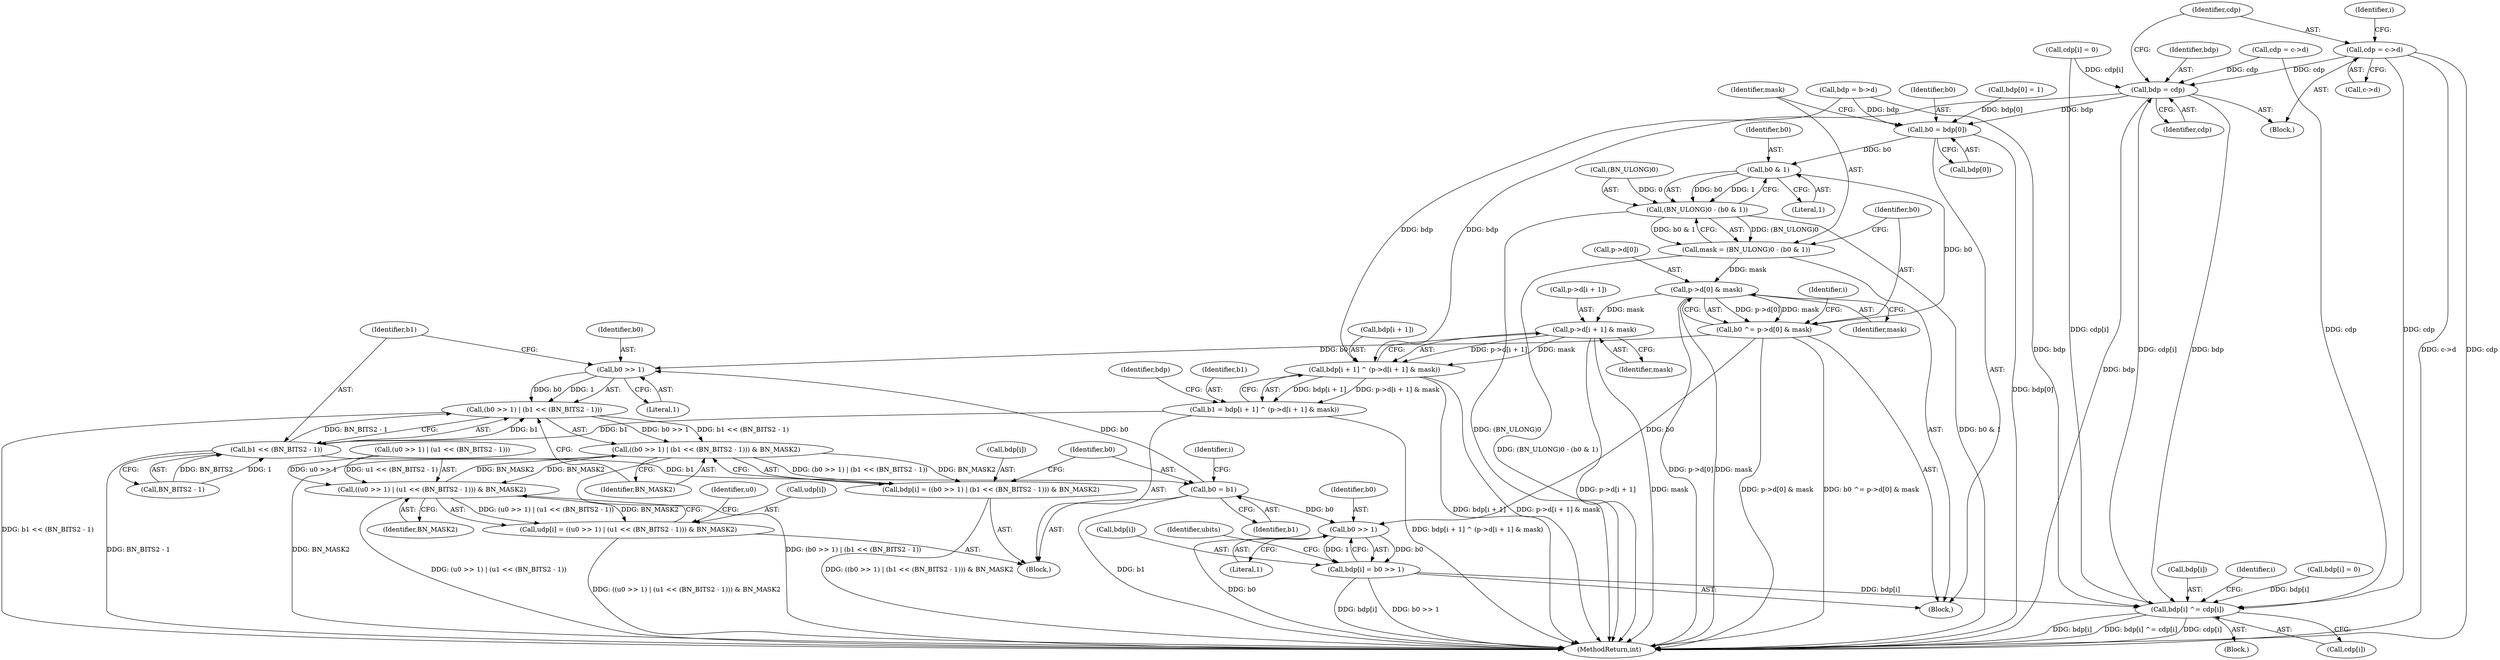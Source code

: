 digraph "0_openssl_4924b37ee01f71ae19c94a8934b80eeb2f677932@pointer" {
"1000500" [label="(Call,cdp = c->d)"];
"1000497" [label="(Call,bdp = cdp)"];
"1000327" [label="(Call,b0 = bdp[0])"];
"1000338" [label="(Call,b0 & 1)"];
"1000334" [label="(Call,(BN_ULONG)0 - (b0 & 1))"];
"1000332" [label="(Call,mask = (BN_ULONG)0 - (b0 & 1))"];
"1000343" [label="(Call,p->d[0] & mask)"];
"1000341" [label="(Call,b0 ^= p->d[0] & mask)"];
"1000410" [label="(Call,b0 >> 1)"];
"1000409" [label="(Call,(b0 >> 1) | (b1 << (BN_BITS2 - 1)))"];
"1000408" [label="(Call,((b0 >> 1) | (b1 << (BN_BITS2 - 1))) & BN_MASK2)"];
"1000373" [label="(Call,((u0 >> 1) | (u1 << (BN_BITS2 - 1))) & BN_MASK2)"];
"1000369" [label="(Call,udp[i] = ((u0 >> 1) | (u1 << (BN_BITS2 - 1))) & BN_MASK2)"];
"1000404" [label="(Call,bdp[i] = ((b0 >> 1) | (b1 << (BN_BITS2 - 1))) & BN_MASK2)"];
"1000433" [label="(Call,b0 >> 1)"];
"1000429" [label="(Call,bdp[i] = b0 >> 1)"];
"1000522" [label="(Call,bdp[i] ^= cdp[i])"];
"1000395" [label="(Call,p->d[i + 1] & mask)"];
"1000389" [label="(Call,bdp[i + 1] ^ (p->d[i + 1] & mask))"];
"1000387" [label="(Call,b1 = bdp[i + 1] ^ (p->d[i + 1] & mask))"];
"1000413" [label="(Call,b1 << (BN_BITS2 - 1))"];
"1000419" [label="(Call,b0 = b1)"];
"1000327" [label="(Call,b0 = bdp[0])"];
"1000497" [label="(Call,bdp = cdp)"];
"1000387" [label="(Call,b1 = bdp[i + 1] ^ (p->d[i + 1] & mask))"];
"1000385" [label="(Identifier,u0)"];
"1000370" [label="(Call,udp[i])"];
"1000413" [label="(Call,b1 << (BN_BITS2 - 1))"];
"1000388" [label="(Identifier,b1)"];
"1000437" [label="(Identifier,ubits)"];
"1000243" [label="(Call,bdp = b->d)"];
"1000316" [label="(Block,)"];
"1000500" [label="(Call,cdp = c->d)"];
"1000349" [label="(Identifier,mask)"];
"1000374" [label="(Call,(u0 >> 1) | (u1 << (BN_BITS2 - 1)))"];
"1000526" [label="(Call,cdp[i])"];
"1000411" [label="(Identifier,b0)"];
"1000334" [label="(Call,(BN_ULONG)0 - (b0 & 1))"];
"1000335" [label="(Call,(BN_ULONG)0)"];
"1000522" [label="(Call,bdp[i] ^= cdp[i])"];
"1000523" [label="(Call,bdp[i])"];
"1000360" [label="(Identifier,i)"];
"1000513" [label="(Identifier,i)"];
"1000332" [label="(Call,mask = (BN_ULONG)0 - (b0 & 1))"];
"1000373" [label="(Call,((u0 >> 1) | (u1 << (BN_BITS2 - 1))) & BN_MASK2)"];
"1000498" [label="(Identifier,bdp)"];
"1000248" [label="(Call,bdp[0] = 1)"];
"1000502" [label="(Call,c->d)"];
"1000499" [label="(Identifier,cdp)"];
"1000414" [label="(Identifier,b1)"];
"1000340" [label="(Literal,1)"];
"1000406" [label="(Identifier,bdp)"];
"1000418" [label="(Identifier,BN_MASK2)"];
"1000390" [label="(Call,bdp[i + 1])"];
"1000289" [label="(Call,cdp[i] = 0)"];
"1000501" [label="(Identifier,cdp)"];
"1000664" [label="(MethodReturn,int)"];
"1000409" [label="(Call,(b0 >> 1) | (b1 << (BN_BITS2 - 1)))"];
"1000419" [label="(Call,b0 = b1)"];
"1000404" [label="(Call,bdp[i] = ((b0 >> 1) | (b1 << (BN_BITS2 - 1))) & BN_MASK2)"];
"1000341" [label="(Call,b0 ^= p->d[0] & mask)"];
"1000410" [label="(Call,b0 >> 1)"];
"1000396" [label="(Call,p->d[i + 1])"];
"1000461" [label="(Block,)"];
"1000344" [label="(Call,p->d[0])"];
"1000421" [label="(Identifier,b1)"];
"1000433" [label="(Call,b0 >> 1)"];
"1000429" [label="(Call,bdp[i] = b0 >> 1)"];
"1000514" [label="(Block,)"];
"1000275" [label="(Call,cdp = c->d)"];
"1000329" [label="(Call,bdp[0])"];
"1000338" [label="(Call,b0 & 1)"];
"1000507" [label="(Identifier,i)"];
"1000383" [label="(Identifier,BN_MASK2)"];
"1000434" [label="(Identifier,b0)"];
"1000430" [label="(Call,bdp[i])"];
"1000408" [label="(Call,((b0 >> 1) | (b1 << (BN_BITS2 - 1))) & BN_MASK2)"];
"1000343" [label="(Call,p->d[0] & mask)"];
"1000412" [label="(Literal,1)"];
"1000420" [label="(Identifier,b0)"];
"1000333" [label="(Identifier,mask)"];
"1000361" [label="(Block,)"];
"1000339" [label="(Identifier,b0)"];
"1000395" [label="(Call,p->d[i + 1] & mask)"];
"1000415" [label="(Call,BN_BITS2 - 1)"];
"1000328" [label="(Identifier,b0)"];
"1000405" [label="(Call,bdp[i])"];
"1000352" [label="(Identifier,i)"];
"1000389" [label="(Call,bdp[i + 1] ^ (p->d[i + 1] & mask))"];
"1000435" [label="(Literal,1)"];
"1000262" [label="(Call,bdp[i] = 0)"];
"1000342" [label="(Identifier,b0)"];
"1000403" [label="(Identifier,mask)"];
"1000369" [label="(Call,udp[i] = ((u0 >> 1) | (u1 << (BN_BITS2 - 1))) & BN_MASK2)"];
"1000500" -> "1000461"  [label="AST: "];
"1000500" -> "1000502"  [label="CFG: "];
"1000501" -> "1000500"  [label="AST: "];
"1000502" -> "1000500"  [label="AST: "];
"1000507" -> "1000500"  [label="CFG: "];
"1000500" -> "1000664"  [label="DDG: c->d"];
"1000500" -> "1000664"  [label="DDG: cdp"];
"1000500" -> "1000497"  [label="DDG: cdp"];
"1000500" -> "1000522"  [label="DDG: cdp"];
"1000497" -> "1000461"  [label="AST: "];
"1000497" -> "1000499"  [label="CFG: "];
"1000498" -> "1000497"  [label="AST: "];
"1000499" -> "1000497"  [label="AST: "];
"1000501" -> "1000497"  [label="CFG: "];
"1000497" -> "1000664"  [label="DDG: bdp"];
"1000497" -> "1000327"  [label="DDG: bdp"];
"1000497" -> "1000389"  [label="DDG: bdp"];
"1000289" -> "1000497"  [label="DDG: cdp[i]"];
"1000275" -> "1000497"  [label="DDG: cdp"];
"1000522" -> "1000497"  [label="DDG: cdp[i]"];
"1000497" -> "1000522"  [label="DDG: bdp"];
"1000327" -> "1000316"  [label="AST: "];
"1000327" -> "1000329"  [label="CFG: "];
"1000328" -> "1000327"  [label="AST: "];
"1000329" -> "1000327"  [label="AST: "];
"1000333" -> "1000327"  [label="CFG: "];
"1000327" -> "1000664"  [label="DDG: bdp[0]"];
"1000243" -> "1000327"  [label="DDG: bdp"];
"1000248" -> "1000327"  [label="DDG: bdp[0]"];
"1000327" -> "1000338"  [label="DDG: b0"];
"1000338" -> "1000334"  [label="AST: "];
"1000338" -> "1000340"  [label="CFG: "];
"1000339" -> "1000338"  [label="AST: "];
"1000340" -> "1000338"  [label="AST: "];
"1000334" -> "1000338"  [label="CFG: "];
"1000338" -> "1000334"  [label="DDG: b0"];
"1000338" -> "1000334"  [label="DDG: 1"];
"1000338" -> "1000341"  [label="DDG: b0"];
"1000334" -> "1000332"  [label="AST: "];
"1000335" -> "1000334"  [label="AST: "];
"1000332" -> "1000334"  [label="CFG: "];
"1000334" -> "1000664"  [label="DDG: b0 & 1"];
"1000334" -> "1000664"  [label="DDG: (BN_ULONG)0"];
"1000334" -> "1000332"  [label="DDG: (BN_ULONG)0"];
"1000334" -> "1000332"  [label="DDG: b0 & 1"];
"1000335" -> "1000334"  [label="DDG: 0"];
"1000332" -> "1000316"  [label="AST: "];
"1000333" -> "1000332"  [label="AST: "];
"1000342" -> "1000332"  [label="CFG: "];
"1000332" -> "1000664"  [label="DDG: (BN_ULONG)0 - (b0 & 1)"];
"1000332" -> "1000343"  [label="DDG: mask"];
"1000343" -> "1000341"  [label="AST: "];
"1000343" -> "1000349"  [label="CFG: "];
"1000344" -> "1000343"  [label="AST: "];
"1000349" -> "1000343"  [label="AST: "];
"1000341" -> "1000343"  [label="CFG: "];
"1000343" -> "1000664"  [label="DDG: mask"];
"1000343" -> "1000664"  [label="DDG: p->d[0]"];
"1000343" -> "1000341"  [label="DDG: p->d[0]"];
"1000343" -> "1000341"  [label="DDG: mask"];
"1000343" -> "1000395"  [label="DDG: mask"];
"1000341" -> "1000316"  [label="AST: "];
"1000342" -> "1000341"  [label="AST: "];
"1000352" -> "1000341"  [label="CFG: "];
"1000341" -> "1000664"  [label="DDG: p->d[0] & mask"];
"1000341" -> "1000664"  [label="DDG: b0 ^= p->d[0] & mask"];
"1000341" -> "1000410"  [label="DDG: b0"];
"1000341" -> "1000433"  [label="DDG: b0"];
"1000410" -> "1000409"  [label="AST: "];
"1000410" -> "1000412"  [label="CFG: "];
"1000411" -> "1000410"  [label="AST: "];
"1000412" -> "1000410"  [label="AST: "];
"1000414" -> "1000410"  [label="CFG: "];
"1000410" -> "1000409"  [label="DDG: b0"];
"1000410" -> "1000409"  [label="DDG: 1"];
"1000419" -> "1000410"  [label="DDG: b0"];
"1000409" -> "1000408"  [label="AST: "];
"1000409" -> "1000413"  [label="CFG: "];
"1000413" -> "1000409"  [label="AST: "];
"1000418" -> "1000409"  [label="CFG: "];
"1000409" -> "1000664"  [label="DDG: b1 << (BN_BITS2 - 1)"];
"1000409" -> "1000408"  [label="DDG: b0 >> 1"];
"1000409" -> "1000408"  [label="DDG: b1 << (BN_BITS2 - 1)"];
"1000413" -> "1000409"  [label="DDG: b1"];
"1000413" -> "1000409"  [label="DDG: BN_BITS2 - 1"];
"1000408" -> "1000404"  [label="AST: "];
"1000408" -> "1000418"  [label="CFG: "];
"1000418" -> "1000408"  [label="AST: "];
"1000404" -> "1000408"  [label="CFG: "];
"1000408" -> "1000664"  [label="DDG: (b0 >> 1) | (b1 << (BN_BITS2 - 1))"];
"1000408" -> "1000664"  [label="DDG: BN_MASK2"];
"1000408" -> "1000373"  [label="DDG: BN_MASK2"];
"1000408" -> "1000404"  [label="DDG: (b0 >> 1) | (b1 << (BN_BITS2 - 1))"];
"1000408" -> "1000404"  [label="DDG: BN_MASK2"];
"1000373" -> "1000408"  [label="DDG: BN_MASK2"];
"1000373" -> "1000369"  [label="AST: "];
"1000373" -> "1000383"  [label="CFG: "];
"1000374" -> "1000373"  [label="AST: "];
"1000383" -> "1000373"  [label="AST: "];
"1000369" -> "1000373"  [label="CFG: "];
"1000373" -> "1000664"  [label="DDG: (u0 >> 1) | (u1 << (BN_BITS2 - 1))"];
"1000373" -> "1000369"  [label="DDG: (u0 >> 1) | (u1 << (BN_BITS2 - 1))"];
"1000373" -> "1000369"  [label="DDG: BN_MASK2"];
"1000374" -> "1000373"  [label="DDG: u0 >> 1"];
"1000374" -> "1000373"  [label="DDG: u1 << (BN_BITS2 - 1)"];
"1000369" -> "1000361"  [label="AST: "];
"1000370" -> "1000369"  [label="AST: "];
"1000385" -> "1000369"  [label="CFG: "];
"1000369" -> "1000664"  [label="DDG: ((u0 >> 1) | (u1 << (BN_BITS2 - 1))) & BN_MASK2"];
"1000404" -> "1000361"  [label="AST: "];
"1000405" -> "1000404"  [label="AST: "];
"1000420" -> "1000404"  [label="CFG: "];
"1000404" -> "1000664"  [label="DDG: ((b0 >> 1) | (b1 << (BN_BITS2 - 1))) & BN_MASK2"];
"1000433" -> "1000429"  [label="AST: "];
"1000433" -> "1000435"  [label="CFG: "];
"1000434" -> "1000433"  [label="AST: "];
"1000435" -> "1000433"  [label="AST: "];
"1000429" -> "1000433"  [label="CFG: "];
"1000433" -> "1000664"  [label="DDG: b0"];
"1000433" -> "1000429"  [label="DDG: b0"];
"1000433" -> "1000429"  [label="DDG: 1"];
"1000419" -> "1000433"  [label="DDG: b0"];
"1000429" -> "1000316"  [label="AST: "];
"1000430" -> "1000429"  [label="AST: "];
"1000437" -> "1000429"  [label="CFG: "];
"1000429" -> "1000664"  [label="DDG: b0 >> 1"];
"1000429" -> "1000664"  [label="DDG: bdp[i]"];
"1000429" -> "1000522"  [label="DDG: bdp[i]"];
"1000522" -> "1000514"  [label="AST: "];
"1000522" -> "1000526"  [label="CFG: "];
"1000523" -> "1000522"  [label="AST: "];
"1000526" -> "1000522"  [label="AST: "];
"1000513" -> "1000522"  [label="CFG: "];
"1000522" -> "1000664"  [label="DDG: bdp[i] ^= cdp[i]"];
"1000522" -> "1000664"  [label="DDG: cdp[i]"];
"1000522" -> "1000664"  [label="DDG: bdp[i]"];
"1000262" -> "1000522"  [label="DDG: bdp[i]"];
"1000243" -> "1000522"  [label="DDG: bdp"];
"1000289" -> "1000522"  [label="DDG: cdp[i]"];
"1000275" -> "1000522"  [label="DDG: cdp"];
"1000395" -> "1000389"  [label="AST: "];
"1000395" -> "1000403"  [label="CFG: "];
"1000396" -> "1000395"  [label="AST: "];
"1000403" -> "1000395"  [label="AST: "];
"1000389" -> "1000395"  [label="CFG: "];
"1000395" -> "1000664"  [label="DDG: p->d[i + 1]"];
"1000395" -> "1000664"  [label="DDG: mask"];
"1000395" -> "1000389"  [label="DDG: p->d[i + 1]"];
"1000395" -> "1000389"  [label="DDG: mask"];
"1000389" -> "1000387"  [label="AST: "];
"1000390" -> "1000389"  [label="AST: "];
"1000387" -> "1000389"  [label="CFG: "];
"1000389" -> "1000664"  [label="DDG: bdp[i + 1]"];
"1000389" -> "1000664"  [label="DDG: p->d[i + 1] & mask"];
"1000389" -> "1000387"  [label="DDG: bdp[i + 1]"];
"1000389" -> "1000387"  [label="DDG: p->d[i + 1] & mask"];
"1000243" -> "1000389"  [label="DDG: bdp"];
"1000387" -> "1000361"  [label="AST: "];
"1000388" -> "1000387"  [label="AST: "];
"1000406" -> "1000387"  [label="CFG: "];
"1000387" -> "1000664"  [label="DDG: bdp[i + 1] ^ (p->d[i + 1] & mask)"];
"1000387" -> "1000413"  [label="DDG: b1"];
"1000413" -> "1000415"  [label="CFG: "];
"1000414" -> "1000413"  [label="AST: "];
"1000415" -> "1000413"  [label="AST: "];
"1000413" -> "1000664"  [label="DDG: BN_BITS2 - 1"];
"1000415" -> "1000413"  [label="DDG: BN_BITS2"];
"1000415" -> "1000413"  [label="DDG: 1"];
"1000413" -> "1000419"  [label="DDG: b1"];
"1000419" -> "1000361"  [label="AST: "];
"1000419" -> "1000421"  [label="CFG: "];
"1000420" -> "1000419"  [label="AST: "];
"1000421" -> "1000419"  [label="AST: "];
"1000360" -> "1000419"  [label="CFG: "];
"1000419" -> "1000664"  [label="DDG: b1"];
}
